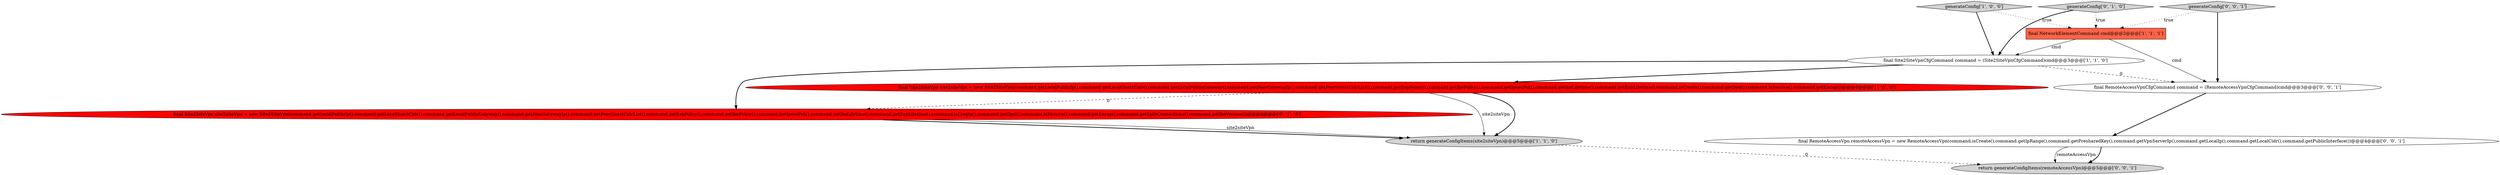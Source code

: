 digraph {
6 [style = filled, label = "generateConfig['0', '1', '0']", fillcolor = lightgray, shape = diamond image = "AAA0AAABBB2BBB"];
10 [style = filled, label = "return generateConfigItems(remoteAccessVpn)@@@5@@@['0', '0', '1']", fillcolor = lightgray, shape = ellipse image = "AAA0AAABBB3BBB"];
0 [style = filled, label = "final Site2SiteVpn site2siteVpn = new Site2SiteVpn(command.getLocalPublicIp(),command.getLocalGuestCidr(),command.getLocalPublicGateway(),command.getPeerGatewayIp(),command.getPeerGuestCidrList(),command.getEspPolicy(),command.getIkePolicy(),command.getIpsecPsk(),command.getIkeLifetime(),command.getEspLifetime(),command.isCreate(),command.getDpd(),command.isPassive(),command.getEncap())@@@4@@@['1', '0', '0']", fillcolor = red, shape = ellipse image = "AAA1AAABBB1BBB"];
3 [style = filled, label = "final NetworkElementCommand cmd@@@2@@@['1', '1', '1']", fillcolor = tomato, shape = box image = "AAA0AAABBB1BBB"];
2 [style = filled, label = "return generateConfigItems(site2siteVpn)@@@5@@@['1', '1', '0']", fillcolor = lightgray, shape = ellipse image = "AAA0AAABBB1BBB"];
4 [style = filled, label = "final Site2SiteVpnCfgCommand command = (Site2SiteVpnCfgCommand)cmd@@@3@@@['1', '1', '0']", fillcolor = white, shape = ellipse image = "AAA0AAABBB1BBB"];
5 [style = filled, label = "final Site2SiteVpn site2siteVpn = new Site2SiteVpn(command.getLocalPublicIp(),command.getLocalGuestCidr(),command.getLocalPublicGateway(),command.getPeerGatewayIp(),command.getPeerGuestCidrList(),command.getEspPolicy(),command.getIkePolicy(),command.getIpsecPsk(),command.getIkeLifetime(),command.getEspLifetime(),command.isCreate(),command.getDpd(),command.isPassive(),command.getEncap(),command.getSplitConnections(),command.getIkeVersion())@@@4@@@['0', '1', '0']", fillcolor = red, shape = ellipse image = "AAA1AAABBB2BBB"];
9 [style = filled, label = "generateConfig['0', '0', '1']", fillcolor = lightgray, shape = diamond image = "AAA0AAABBB3BBB"];
1 [style = filled, label = "generateConfig['1', '0', '0']", fillcolor = lightgray, shape = diamond image = "AAA0AAABBB1BBB"];
7 [style = filled, label = "final RemoteAccessVpnCfgCommand command = (RemoteAccessVpnCfgCommand)cmd@@@3@@@['0', '0', '1']", fillcolor = white, shape = ellipse image = "AAA0AAABBB3BBB"];
8 [style = filled, label = "final RemoteAccessVpn remoteAccessVpn = new RemoteAccessVpn(command.isCreate(),command.getIpRange(),command.getPresharedKey(),command.getVpnServerIp(),command.getLocalIp(),command.getLocalCidr(),command.getPublicInterface())@@@4@@@['0', '0', '1']", fillcolor = white, shape = ellipse image = "AAA0AAABBB3BBB"];
6->4 [style = bold, label=""];
8->10 [style = bold, label=""];
1->4 [style = bold, label=""];
5->2 [style = bold, label=""];
0->2 [style = bold, label=""];
5->2 [style = solid, label="site2siteVpn"];
6->3 [style = dotted, label="true"];
8->10 [style = solid, label="remoteAccessVpn"];
3->4 [style = solid, label="cmd"];
0->2 [style = solid, label="site2siteVpn"];
7->8 [style = bold, label=""];
9->7 [style = bold, label=""];
4->5 [style = bold, label=""];
0->5 [style = dashed, label="0"];
4->7 [style = dashed, label="0"];
9->3 [style = dotted, label="true"];
2->10 [style = dashed, label="0"];
4->0 [style = bold, label=""];
3->7 [style = solid, label="cmd"];
1->3 [style = dotted, label="true"];
}
